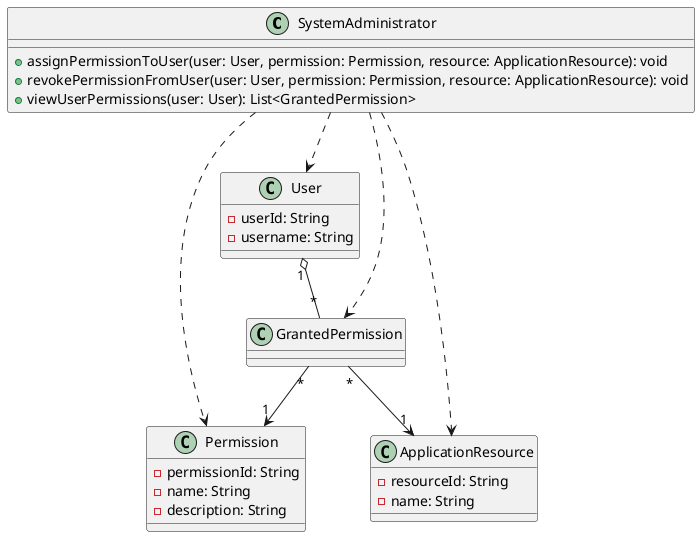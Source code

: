 @startuml

class SystemAdministrator {
  + assignPermissionToUser(user: User, permission: Permission, resource: ApplicationResource): void
  + revokePermissionFromUser(user: User, permission: Permission, resource: ApplicationResource): void
  + viewUserPermissions(user: User): List<GrantedPermission>
}

class User {
  - userId: String
  - username: String
}

class Permission {
  - permissionId: String
  - name: String
  - description: String
}

class ApplicationResource {
  - resourceId: String
  - name: String
}

class GrantedPermission {
}

SystemAdministrator ..> User
SystemAdministrator ..> Permission
SystemAdministrator ..> ApplicationResource
SystemAdministrator ..> GrantedPermission

User "1" o-- "*" GrantedPermission
GrantedPermission "*" --> "1" Permission
GrantedPermission "*" --> "1" ApplicationResource

@enduml